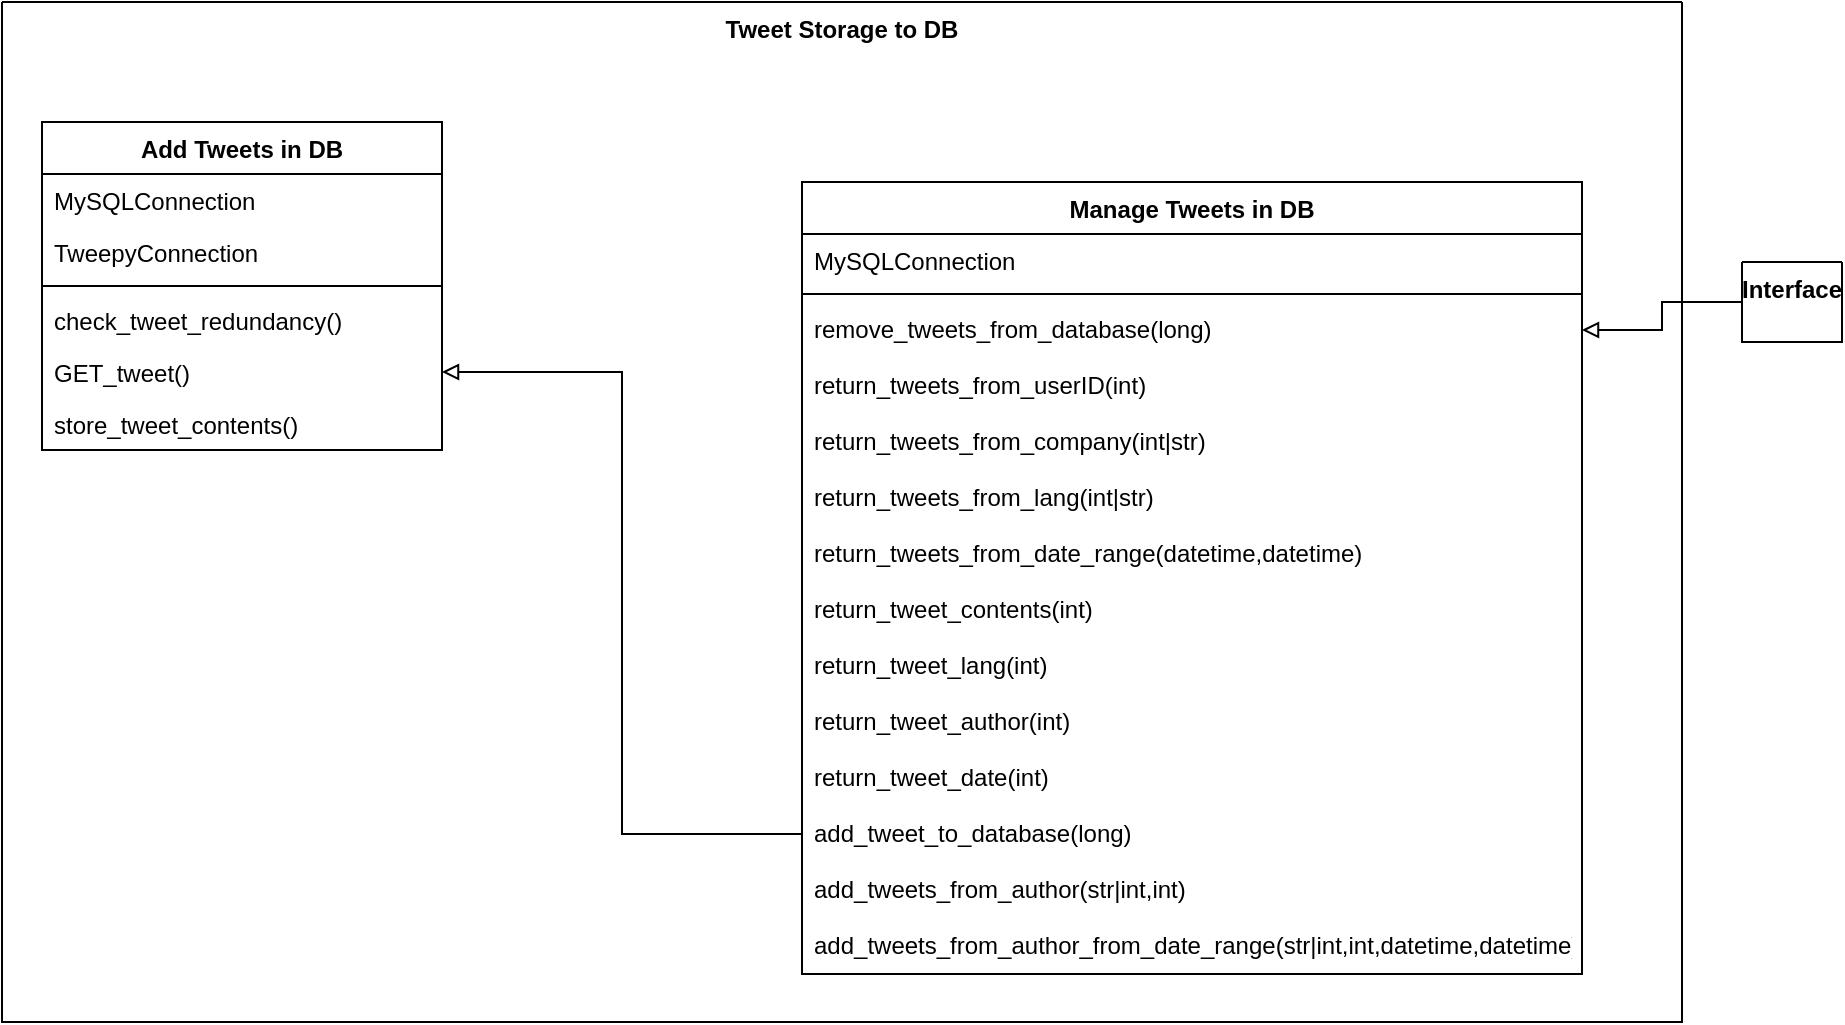 <mxfile version="20.5.1" type="github">
  <diagram id="k8Brxw6TymQFo4CQt0UK" name="Page-1">
    <mxGraphModel dx="1038" dy="571" grid="1" gridSize="10" guides="1" tooltips="1" connect="1" arrows="1" fold="1" page="1" pageScale="1" pageWidth="850" pageHeight="1100" math="0" shadow="0">
      <root>
        <mxCell id="0" />
        <mxCell id="1" parent="0" />
        <mxCell id="E2vPnD_BjtDJQIytdMqu-4" value="Tweet Storage to DB" style="swimlane;startSize=0;verticalAlign=top;whiteSpace=wrap;" vertex="1" parent="1">
          <mxGeometry x="160" y="210" width="840" height="510" as="geometry">
            <mxRectangle x="-250" y="870" width="80" height="70" as="alternateBounds" />
          </mxGeometry>
        </mxCell>
        <mxCell id="E2vPnD_BjtDJQIytdMqu-5" value="Manage Tweets in DB" style="swimlane;fontStyle=1;align=center;verticalAlign=top;childLayout=stackLayout;horizontal=1;startSize=26;horizontalStack=0;resizeParent=1;resizeParentMax=0;resizeLast=0;collapsible=1;marginBottom=0;" vertex="1" parent="E2vPnD_BjtDJQIytdMqu-4">
          <mxGeometry x="400" y="90" width="390" height="396" as="geometry">
            <mxRectangle x="280" y="390" width="130" height="30" as="alternateBounds" />
          </mxGeometry>
        </mxCell>
        <mxCell id="E2vPnD_BjtDJQIytdMqu-6" value="MySQLConnection" style="text;strokeColor=none;fillColor=none;align=left;verticalAlign=top;spacingLeft=4;spacingRight=4;overflow=hidden;rotatable=0;points=[[0,0.5],[1,0.5]];portConstraint=eastwest;" vertex="1" parent="E2vPnD_BjtDJQIytdMqu-5">
          <mxGeometry y="26" width="390" height="26" as="geometry" />
        </mxCell>
        <mxCell id="E2vPnD_BjtDJQIytdMqu-7" value="" style="line;strokeWidth=1;fillColor=none;align=left;verticalAlign=middle;spacingTop=-1;spacingLeft=3;spacingRight=3;rotatable=0;labelPosition=right;points=[];portConstraint=eastwest;strokeColor=inherit;" vertex="1" parent="E2vPnD_BjtDJQIytdMqu-5">
          <mxGeometry y="52" width="390" height="8" as="geometry" />
        </mxCell>
        <mxCell id="E2vPnD_BjtDJQIytdMqu-10" value="remove_tweets_from_database(long)" style="text;strokeColor=none;fillColor=none;align=left;verticalAlign=top;spacingLeft=4;spacingRight=4;overflow=hidden;rotatable=0;points=[[0,0.5],[1,0.5]];portConstraint=eastwest;" vertex="1" parent="E2vPnD_BjtDJQIytdMqu-5">
          <mxGeometry y="60" width="390" height="28" as="geometry" />
        </mxCell>
        <mxCell id="E2vPnD_BjtDJQIytdMqu-11" value="return_tweets_from_userID(int)" style="text;strokeColor=none;fillColor=none;align=left;verticalAlign=top;spacingLeft=4;spacingRight=4;overflow=hidden;rotatable=0;points=[[0,0.5],[1,0.5]];portConstraint=eastwest;" vertex="1" parent="E2vPnD_BjtDJQIytdMqu-5">
          <mxGeometry y="88" width="390" height="28" as="geometry" />
        </mxCell>
        <mxCell id="E2vPnD_BjtDJQIytdMqu-12" value="return_tweets_from_company(int|str)" style="text;strokeColor=none;fillColor=none;align=left;verticalAlign=top;spacingLeft=4;spacingRight=4;overflow=hidden;rotatable=0;points=[[0,0.5],[1,0.5]];portConstraint=eastwest;" vertex="1" parent="E2vPnD_BjtDJQIytdMqu-5">
          <mxGeometry y="116" width="390" height="28" as="geometry" />
        </mxCell>
        <mxCell id="E2vPnD_BjtDJQIytdMqu-66" value="return_tweets_from_lang(int|str)" style="text;strokeColor=none;fillColor=none;align=left;verticalAlign=top;spacingLeft=4;spacingRight=4;overflow=hidden;rotatable=0;points=[[0,0.5],[1,0.5]];portConstraint=eastwest;" vertex="1" parent="E2vPnD_BjtDJQIytdMqu-5">
          <mxGeometry y="144" width="390" height="28" as="geometry" />
        </mxCell>
        <mxCell id="E2vPnD_BjtDJQIytdMqu-68" value="return_tweets_from_date_range(datetime,datetime)" style="text;strokeColor=none;fillColor=none;align=left;verticalAlign=top;spacingLeft=4;spacingRight=4;overflow=hidden;rotatable=0;points=[[0,0.5],[1,0.5]];portConstraint=eastwest;" vertex="1" parent="E2vPnD_BjtDJQIytdMqu-5">
          <mxGeometry y="172" width="390" height="28" as="geometry" />
        </mxCell>
        <mxCell id="E2vPnD_BjtDJQIytdMqu-88" value="return_tweet_contents(int)" style="text;strokeColor=none;fillColor=none;align=left;verticalAlign=top;spacingLeft=4;spacingRight=4;overflow=hidden;rotatable=0;points=[[0,0.5],[1,0.5]];portConstraint=eastwest;" vertex="1" parent="E2vPnD_BjtDJQIytdMqu-5">
          <mxGeometry y="200" width="390" height="28" as="geometry" />
        </mxCell>
        <mxCell id="E2vPnD_BjtDJQIytdMqu-89" value="return_tweet_lang(int)" style="text;strokeColor=none;fillColor=none;align=left;verticalAlign=top;spacingLeft=4;spacingRight=4;overflow=hidden;rotatable=0;points=[[0,0.5],[1,0.5]];portConstraint=eastwest;" vertex="1" parent="E2vPnD_BjtDJQIytdMqu-5">
          <mxGeometry y="228" width="390" height="28" as="geometry" />
        </mxCell>
        <mxCell id="E2vPnD_BjtDJQIytdMqu-90" value="return_tweet_author(int)" style="text;strokeColor=none;fillColor=none;align=left;verticalAlign=top;spacingLeft=4;spacingRight=4;overflow=hidden;rotatable=0;points=[[0,0.5],[1,0.5]];portConstraint=eastwest;" vertex="1" parent="E2vPnD_BjtDJQIytdMqu-5">
          <mxGeometry y="256" width="390" height="28" as="geometry" />
        </mxCell>
        <mxCell id="E2vPnD_BjtDJQIytdMqu-91" value="return_tweet_date(int)" style="text;strokeColor=none;fillColor=none;align=left;verticalAlign=top;spacingLeft=4;spacingRight=4;overflow=hidden;rotatable=0;points=[[0,0.5],[1,0.5]];portConstraint=eastwest;" vertex="1" parent="E2vPnD_BjtDJQIytdMqu-5">
          <mxGeometry y="284" width="390" height="28" as="geometry" />
        </mxCell>
        <mxCell id="E2vPnD_BjtDJQIytdMqu-121" value="add_tweet_to_database(long)" style="text;strokeColor=none;fillColor=none;align=left;verticalAlign=top;spacingLeft=4;spacingRight=4;overflow=hidden;rotatable=0;points=[[0,0.5],[1,0.5]];portConstraint=eastwest;" vertex="1" parent="E2vPnD_BjtDJQIytdMqu-5">
          <mxGeometry y="312" width="390" height="28" as="geometry" />
        </mxCell>
        <mxCell id="E2vPnD_BjtDJQIytdMqu-131" value="add_tweets_from_author(str|int,int)" style="text;strokeColor=none;fillColor=none;align=left;verticalAlign=top;spacingLeft=4;spacingRight=4;overflow=hidden;rotatable=0;points=[[0,0.5],[1,0.5]];portConstraint=eastwest;" vertex="1" parent="E2vPnD_BjtDJQIytdMqu-5">
          <mxGeometry y="340" width="390" height="28" as="geometry" />
        </mxCell>
        <mxCell id="E2vPnD_BjtDJQIytdMqu-132" value="add_tweets_from_author_from_date_range(str|int,int,datetime,datetime)" style="text;strokeColor=none;fillColor=none;align=left;verticalAlign=top;spacingLeft=4;spacingRight=4;overflow=hidden;rotatable=0;points=[[0,0.5],[1,0.5]];portConstraint=eastwest;" vertex="1" parent="E2vPnD_BjtDJQIytdMqu-5">
          <mxGeometry y="368" width="390" height="28" as="geometry" />
        </mxCell>
        <mxCell id="E2vPnD_BjtDJQIytdMqu-72" value="Add Tweets in DB" style="swimlane;fontStyle=1;align=center;verticalAlign=top;childLayout=stackLayout;horizontal=1;startSize=26;horizontalStack=0;resizeParent=1;resizeParentMax=0;resizeLast=0;collapsible=1;marginBottom=0;" vertex="1" parent="E2vPnD_BjtDJQIytdMqu-4">
          <mxGeometry x="20" y="60" width="200" height="164" as="geometry">
            <mxRectangle x="280" y="390" width="130" height="30" as="alternateBounds" />
          </mxGeometry>
        </mxCell>
        <mxCell id="E2vPnD_BjtDJQIytdMqu-73" value="MySQLConnection" style="text;strokeColor=none;fillColor=none;align=left;verticalAlign=top;spacingLeft=4;spacingRight=4;overflow=hidden;rotatable=0;points=[[0,0.5],[1,0.5]];portConstraint=eastwest;" vertex="1" parent="E2vPnD_BjtDJQIytdMqu-72">
          <mxGeometry y="26" width="200" height="26" as="geometry" />
        </mxCell>
        <mxCell id="E2vPnD_BjtDJQIytdMqu-123" value="TweepyConnection" style="text;strokeColor=none;fillColor=none;align=left;verticalAlign=top;spacingLeft=4;spacingRight=4;overflow=hidden;rotatable=0;points=[[0,0.5],[1,0.5]];portConstraint=eastwest;" vertex="1" parent="E2vPnD_BjtDJQIytdMqu-72">
          <mxGeometry y="52" width="200" height="26" as="geometry" />
        </mxCell>
        <mxCell id="E2vPnD_BjtDJQIytdMqu-74" value="" style="line;strokeWidth=1;fillColor=none;align=left;verticalAlign=middle;spacingTop=-1;spacingLeft=3;spacingRight=3;rotatable=0;labelPosition=right;points=[];portConstraint=eastwest;strokeColor=inherit;" vertex="1" parent="E2vPnD_BjtDJQIytdMqu-72">
          <mxGeometry y="78" width="200" height="8" as="geometry" />
        </mxCell>
        <mxCell id="E2vPnD_BjtDJQIytdMqu-119" value="check_tweet_redundancy()" style="text;strokeColor=none;fillColor=none;align=left;verticalAlign=top;spacingLeft=4;spacingRight=4;overflow=hidden;rotatable=0;points=[[0,0.5],[1,0.5]];portConstraint=eastwest;" vertex="1" parent="E2vPnD_BjtDJQIytdMqu-72">
          <mxGeometry y="86" width="200" height="26" as="geometry" />
        </mxCell>
        <mxCell id="E2vPnD_BjtDJQIytdMqu-76" value="GET_tweet()" style="text;strokeColor=none;fillColor=none;align=left;verticalAlign=top;spacingLeft=4;spacingRight=4;overflow=hidden;rotatable=0;points=[[0,0.5],[1,0.5]];portConstraint=eastwest;" vertex="1" parent="E2vPnD_BjtDJQIytdMqu-72">
          <mxGeometry y="112" width="200" height="26" as="geometry" />
        </mxCell>
        <mxCell id="E2vPnD_BjtDJQIytdMqu-130" value="store_tweet_contents()" style="text;strokeColor=none;fillColor=none;align=left;verticalAlign=top;spacingLeft=4;spacingRight=4;overflow=hidden;rotatable=0;points=[[0,0.5],[1,0.5]];portConstraint=eastwest;" vertex="1" parent="E2vPnD_BjtDJQIytdMqu-72">
          <mxGeometry y="138" width="200" height="26" as="geometry" />
        </mxCell>
        <mxCell id="E2vPnD_BjtDJQIytdMqu-122" style="edgeStyle=orthogonalEdgeStyle;rounded=0;orthogonalLoop=1;jettySize=auto;html=1;endArrow=block;endFill=0;exitX=0;exitY=0.5;exitDx=0;exitDy=0;" edge="1" parent="E2vPnD_BjtDJQIytdMqu-4" source="E2vPnD_BjtDJQIytdMqu-121" target="E2vPnD_BjtDJQIytdMqu-76">
          <mxGeometry relative="1" as="geometry">
            <mxPoint x="225" y="250" as="sourcePoint" />
            <mxPoint x="130" y="152" as="targetPoint" />
          </mxGeometry>
        </mxCell>
        <mxCell id="E2vPnD_BjtDJQIytdMqu-21" value="Interface" style="swimlane;startSize=0;verticalAlign=top;" vertex="1" collapsed="1" parent="1">
          <mxGeometry x="1030" y="340" width="50" height="40" as="geometry">
            <mxRectangle x="80" y="1290" width="540" height="677" as="alternateBounds" />
          </mxGeometry>
        </mxCell>
        <mxCell id="E2vPnD_BjtDJQIytdMqu-22" value="InterfaceInput" style="swimlane;fontStyle=1;align=center;verticalAlign=top;childLayout=stackLayout;horizontal=1;startSize=26;horizontalStack=0;resizeParent=1;resizeParentMax=0;resizeLast=0;collapsible=1;marginBottom=0;" vertex="1" parent="E2vPnD_BjtDJQIytdMqu-21">
          <mxGeometry x="90" y="107" width="160" height="86" as="geometry" />
        </mxCell>
        <mxCell id="E2vPnD_BjtDJQIytdMqu-23" value="+ field: type" style="text;strokeColor=none;fillColor=none;align=left;verticalAlign=top;spacingLeft=4;spacingRight=4;overflow=hidden;rotatable=0;points=[[0,0.5],[1,0.5]];portConstraint=eastwest;" vertex="1" parent="E2vPnD_BjtDJQIytdMqu-22">
          <mxGeometry y="26" width="160" height="26" as="geometry" />
        </mxCell>
        <mxCell id="E2vPnD_BjtDJQIytdMqu-24" value="" style="line;strokeWidth=1;fillColor=none;align=left;verticalAlign=middle;spacingTop=-1;spacingLeft=3;spacingRight=3;rotatable=0;labelPosition=right;points=[];portConstraint=eastwest;strokeColor=inherit;" vertex="1" parent="E2vPnD_BjtDJQIytdMqu-22">
          <mxGeometry y="52" width="160" height="8" as="geometry" />
        </mxCell>
        <mxCell id="E2vPnD_BjtDJQIytdMqu-25" value="+ method(type): type" style="text;strokeColor=none;fillColor=none;align=left;verticalAlign=top;spacingLeft=4;spacingRight=4;overflow=hidden;rotatable=0;points=[[0,0.5],[1,0.5]];portConstraint=eastwest;" vertex="1" parent="E2vPnD_BjtDJQIytdMqu-22">
          <mxGeometry y="60" width="160" height="26" as="geometry" />
        </mxCell>
        <mxCell id="E2vPnD_BjtDJQIytdMqu-26" value="DrawMenu" style="swimlane;fontStyle=1;align=center;verticalAlign=top;childLayout=stackLayout;horizontal=1;startSize=26;horizontalStack=0;resizeParent=1;resizeParentMax=0;resizeLast=0;collapsible=1;marginBottom=0;" vertex="1" parent="E2vPnD_BjtDJQIytdMqu-21">
          <mxGeometry x="335" y="102" width="160" height="86" as="geometry" />
        </mxCell>
        <mxCell id="E2vPnD_BjtDJQIytdMqu-27" value="+ field: type" style="text;strokeColor=none;fillColor=none;align=left;verticalAlign=top;spacingLeft=4;spacingRight=4;overflow=hidden;rotatable=0;points=[[0,0.5],[1,0.5]];portConstraint=eastwest;" vertex="1" parent="E2vPnD_BjtDJQIytdMqu-26">
          <mxGeometry y="26" width="160" height="26" as="geometry" />
        </mxCell>
        <mxCell id="E2vPnD_BjtDJQIytdMqu-28" value="" style="line;strokeWidth=1;fillColor=none;align=left;verticalAlign=middle;spacingTop=-1;spacingLeft=3;spacingRight=3;rotatable=0;labelPosition=right;points=[];portConstraint=eastwest;strokeColor=inherit;" vertex="1" parent="E2vPnD_BjtDJQIytdMqu-26">
          <mxGeometry y="52" width="160" height="8" as="geometry" />
        </mxCell>
        <mxCell id="E2vPnD_BjtDJQIytdMqu-29" value="+ method(type): type" style="text;strokeColor=none;fillColor=none;align=left;verticalAlign=top;spacingLeft=4;spacingRight=4;overflow=hidden;rotatable=0;points=[[0,0.5],[1,0.5]];portConstraint=eastwest;" vertex="1" parent="E2vPnD_BjtDJQIytdMqu-26">
          <mxGeometry y="60" width="160" height="26" as="geometry" />
        </mxCell>
        <mxCell id="E2vPnD_BjtDJQIytdMqu-30" style="edgeStyle=orthogonalEdgeStyle;rounded=0;orthogonalLoop=1;jettySize=auto;html=1;endArrow=block;endFill=0;exitX=0;exitY=0.5;exitDx=0;exitDy=0;" edge="1" parent="1" source="E2vPnD_BjtDJQIytdMqu-21" target="E2vPnD_BjtDJQIytdMqu-10">
          <mxGeometry relative="1" as="geometry">
            <mxPoint x="700" y="510" as="targetPoint" />
            <mxPoint x="910" y="510" as="sourcePoint" />
          </mxGeometry>
        </mxCell>
      </root>
    </mxGraphModel>
  </diagram>
</mxfile>
